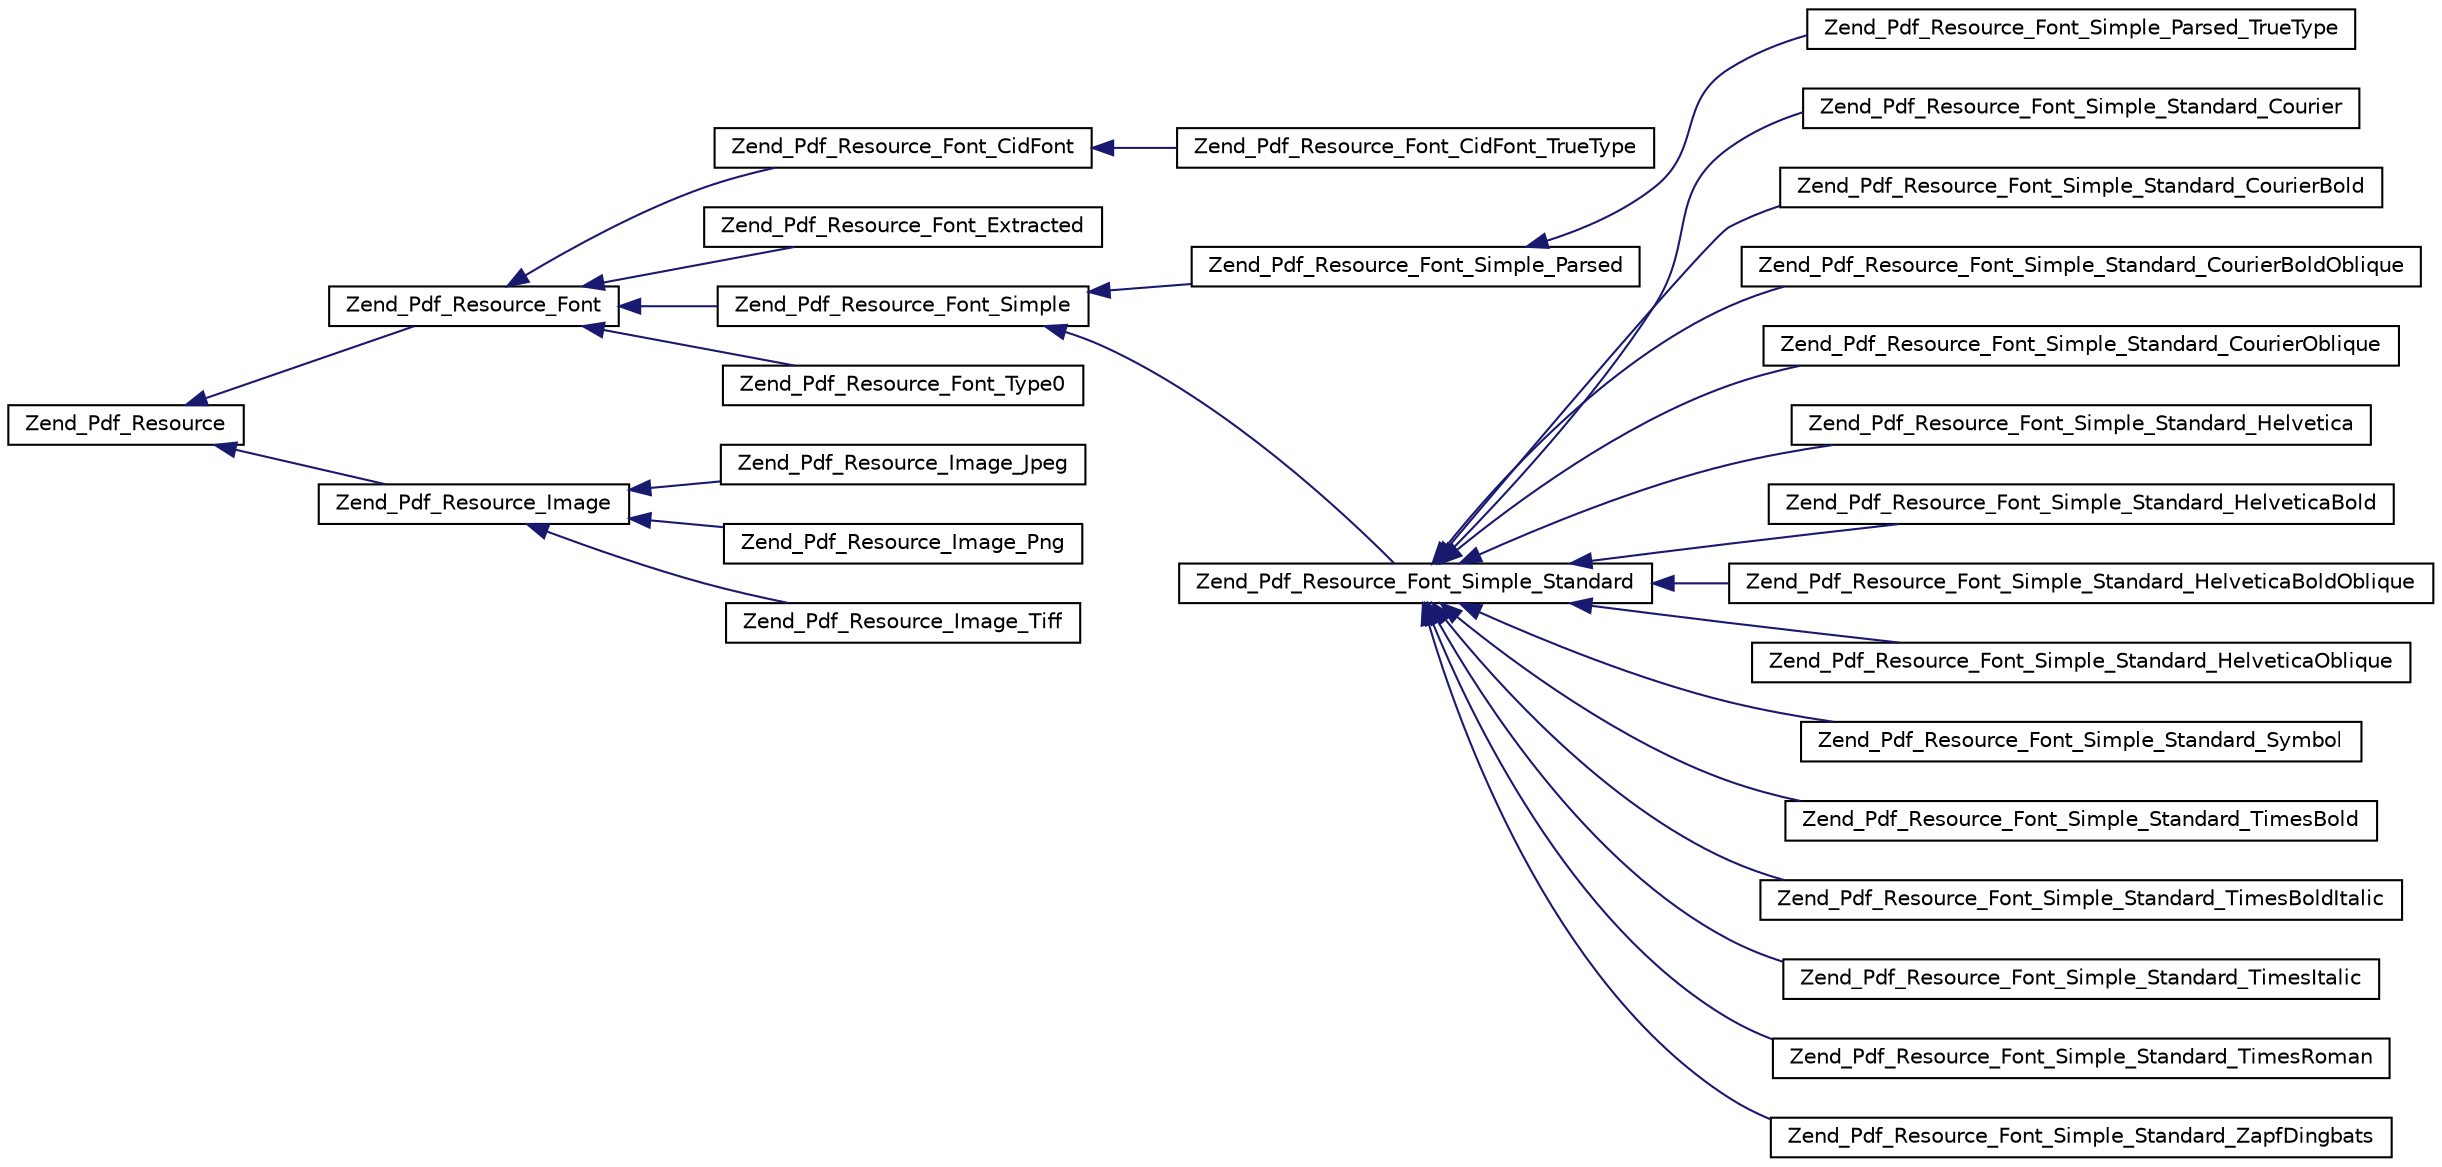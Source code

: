 digraph G
{
  edge [fontname="Helvetica",fontsize="10",labelfontname="Helvetica",labelfontsize="10"];
  node [fontname="Helvetica",fontsize="10",shape=record];
  rankdir="LR";
  Node1 [label="Zend_Pdf_Resource",height=0.2,width=0.4,color="black", fillcolor="white", style="filled",URL="$class_zend___pdf___resource.html"];
  Node1 -> Node2 [dir="back",color="midnightblue",fontsize="10",style="solid",fontname="Helvetica"];
  Node2 [label="Zend_Pdf_Resource_Font",height=0.2,width=0.4,color="black", fillcolor="white", style="filled",URL="$class_zend___pdf___resource___font.html"];
  Node2 -> Node3 [dir="back",color="midnightblue",fontsize="10",style="solid",fontname="Helvetica"];
  Node3 [label="Zend_Pdf_Resource_Font_CidFont",height=0.2,width=0.4,color="black", fillcolor="white", style="filled",URL="$class_zend___pdf___resource___font___cid_font.html"];
  Node3 -> Node4 [dir="back",color="midnightblue",fontsize="10",style="solid",fontname="Helvetica"];
  Node4 [label="Zend_Pdf_Resource_Font_CidFont_TrueType",height=0.2,width=0.4,color="black", fillcolor="white", style="filled",URL="$class_zend___pdf___resource___font___cid_font___true_type.html"];
  Node2 -> Node5 [dir="back",color="midnightblue",fontsize="10",style="solid",fontname="Helvetica"];
  Node5 [label="Zend_Pdf_Resource_Font_Extracted",height=0.2,width=0.4,color="black", fillcolor="white", style="filled",URL="$class_zend___pdf___resource___font___extracted.html"];
  Node2 -> Node6 [dir="back",color="midnightblue",fontsize="10",style="solid",fontname="Helvetica"];
  Node6 [label="Zend_Pdf_Resource_Font_Simple",height=0.2,width=0.4,color="black", fillcolor="white", style="filled",URL="$class_zend___pdf___resource___font___simple.html"];
  Node6 -> Node7 [dir="back",color="midnightblue",fontsize="10",style="solid",fontname="Helvetica"];
  Node7 [label="Zend_Pdf_Resource_Font_Simple_Parsed",height=0.2,width=0.4,color="black", fillcolor="white", style="filled",URL="$class_zend___pdf___resource___font___simple___parsed.html"];
  Node7 -> Node8 [dir="back",color="midnightblue",fontsize="10",style="solid",fontname="Helvetica"];
  Node8 [label="Zend_Pdf_Resource_Font_Simple_Parsed_TrueType",height=0.2,width=0.4,color="black", fillcolor="white", style="filled",URL="$class_zend___pdf___resource___font___simple___parsed___true_type.html"];
  Node6 -> Node9 [dir="back",color="midnightblue",fontsize="10",style="solid",fontname="Helvetica"];
  Node9 [label="Zend_Pdf_Resource_Font_Simple_Standard",height=0.2,width=0.4,color="black", fillcolor="white", style="filled",URL="$class_zend___pdf___resource___font___simple___standard.html"];
  Node9 -> Node10 [dir="back",color="midnightblue",fontsize="10",style="solid",fontname="Helvetica"];
  Node10 [label="Zend_Pdf_Resource_Font_Simple_Standard_Courier",height=0.2,width=0.4,color="black", fillcolor="white", style="filled",URL="$class_zend___pdf___resource___font___simple___standard___courier.html"];
  Node9 -> Node11 [dir="back",color="midnightblue",fontsize="10",style="solid",fontname="Helvetica"];
  Node11 [label="Zend_Pdf_Resource_Font_Simple_Standard_CourierBold",height=0.2,width=0.4,color="black", fillcolor="white", style="filled",URL="$class_zend___pdf___resource___font___simple___standard___courier_bold.html"];
  Node9 -> Node12 [dir="back",color="midnightblue",fontsize="10",style="solid",fontname="Helvetica"];
  Node12 [label="Zend_Pdf_Resource_Font_Simple_Standard_CourierBoldOblique",height=0.2,width=0.4,color="black", fillcolor="white", style="filled",URL="$class_zend___pdf___resource___font___simple___standard___courier_bold_oblique.html"];
  Node9 -> Node13 [dir="back",color="midnightblue",fontsize="10",style="solid",fontname="Helvetica"];
  Node13 [label="Zend_Pdf_Resource_Font_Simple_Standard_CourierOblique",height=0.2,width=0.4,color="black", fillcolor="white", style="filled",URL="$class_zend___pdf___resource___font___simple___standard___courier_oblique.html"];
  Node9 -> Node14 [dir="back",color="midnightblue",fontsize="10",style="solid",fontname="Helvetica"];
  Node14 [label="Zend_Pdf_Resource_Font_Simple_Standard_Helvetica",height=0.2,width=0.4,color="black", fillcolor="white", style="filled",URL="$class_zend___pdf___resource___font___simple___standard___helvetica.html"];
  Node9 -> Node15 [dir="back",color="midnightblue",fontsize="10",style="solid",fontname="Helvetica"];
  Node15 [label="Zend_Pdf_Resource_Font_Simple_Standard_HelveticaBold",height=0.2,width=0.4,color="black", fillcolor="white", style="filled",URL="$class_zend___pdf___resource___font___simple___standard___helvetica_bold.html"];
  Node9 -> Node16 [dir="back",color="midnightblue",fontsize="10",style="solid",fontname="Helvetica"];
  Node16 [label="Zend_Pdf_Resource_Font_Simple_Standard_HelveticaBoldOblique",height=0.2,width=0.4,color="black", fillcolor="white", style="filled",URL="$class_zend___pdf___resource___font___simple___standard___helvetica_bold_oblique.html"];
  Node9 -> Node17 [dir="back",color="midnightblue",fontsize="10",style="solid",fontname="Helvetica"];
  Node17 [label="Zend_Pdf_Resource_Font_Simple_Standard_HelveticaOblique",height=0.2,width=0.4,color="black", fillcolor="white", style="filled",URL="$class_zend___pdf___resource___font___simple___standard___helvetica_oblique.html"];
  Node9 -> Node18 [dir="back",color="midnightblue",fontsize="10",style="solid",fontname="Helvetica"];
  Node18 [label="Zend_Pdf_Resource_Font_Simple_Standard_Symbol",height=0.2,width=0.4,color="black", fillcolor="white", style="filled",URL="$class_zend___pdf___resource___font___simple___standard___symbol.html"];
  Node9 -> Node19 [dir="back",color="midnightblue",fontsize="10",style="solid",fontname="Helvetica"];
  Node19 [label="Zend_Pdf_Resource_Font_Simple_Standard_TimesBold",height=0.2,width=0.4,color="black", fillcolor="white", style="filled",URL="$class_zend___pdf___resource___font___simple___standard___times_bold.html"];
  Node9 -> Node20 [dir="back",color="midnightblue",fontsize="10",style="solid",fontname="Helvetica"];
  Node20 [label="Zend_Pdf_Resource_Font_Simple_Standard_TimesBoldItalic",height=0.2,width=0.4,color="black", fillcolor="white", style="filled",URL="$class_zend___pdf___resource___font___simple___standard___times_bold_italic.html"];
  Node9 -> Node21 [dir="back",color="midnightblue",fontsize="10",style="solid",fontname="Helvetica"];
  Node21 [label="Zend_Pdf_Resource_Font_Simple_Standard_TimesItalic",height=0.2,width=0.4,color="black", fillcolor="white", style="filled",URL="$class_zend___pdf___resource___font___simple___standard___times_italic.html"];
  Node9 -> Node22 [dir="back",color="midnightblue",fontsize="10",style="solid",fontname="Helvetica"];
  Node22 [label="Zend_Pdf_Resource_Font_Simple_Standard_TimesRoman",height=0.2,width=0.4,color="black", fillcolor="white", style="filled",URL="$class_zend___pdf___resource___font___simple___standard___times_roman.html"];
  Node9 -> Node23 [dir="back",color="midnightblue",fontsize="10",style="solid",fontname="Helvetica"];
  Node23 [label="Zend_Pdf_Resource_Font_Simple_Standard_ZapfDingbats",height=0.2,width=0.4,color="black", fillcolor="white", style="filled",URL="$class_zend___pdf___resource___font___simple___standard___zapf_dingbats.html"];
  Node2 -> Node24 [dir="back",color="midnightblue",fontsize="10",style="solid",fontname="Helvetica"];
  Node24 [label="Zend_Pdf_Resource_Font_Type0",height=0.2,width=0.4,color="black", fillcolor="white", style="filled",URL="$class_zend___pdf___resource___font___type0.html"];
  Node1 -> Node25 [dir="back",color="midnightblue",fontsize="10",style="solid",fontname="Helvetica"];
  Node25 [label="Zend_Pdf_Resource_Image",height=0.2,width=0.4,color="black", fillcolor="white", style="filled",URL="$class_zend___pdf___resource___image.html"];
  Node25 -> Node26 [dir="back",color="midnightblue",fontsize="10",style="solid",fontname="Helvetica"];
  Node26 [label="Zend_Pdf_Resource_Image_Jpeg",height=0.2,width=0.4,color="black", fillcolor="white", style="filled",URL="$class_zend___pdf___resource___image___jpeg.html"];
  Node25 -> Node27 [dir="back",color="midnightblue",fontsize="10",style="solid",fontname="Helvetica"];
  Node27 [label="Zend_Pdf_Resource_Image_Png",height=0.2,width=0.4,color="black", fillcolor="white", style="filled",URL="$class_zend___pdf___resource___image___png.html"];
  Node25 -> Node28 [dir="back",color="midnightblue",fontsize="10",style="solid",fontname="Helvetica"];
  Node28 [label="Zend_Pdf_Resource_Image_Tiff",height=0.2,width=0.4,color="black", fillcolor="white", style="filled",URL="$class_zend___pdf___resource___image___tiff.html"];
}
